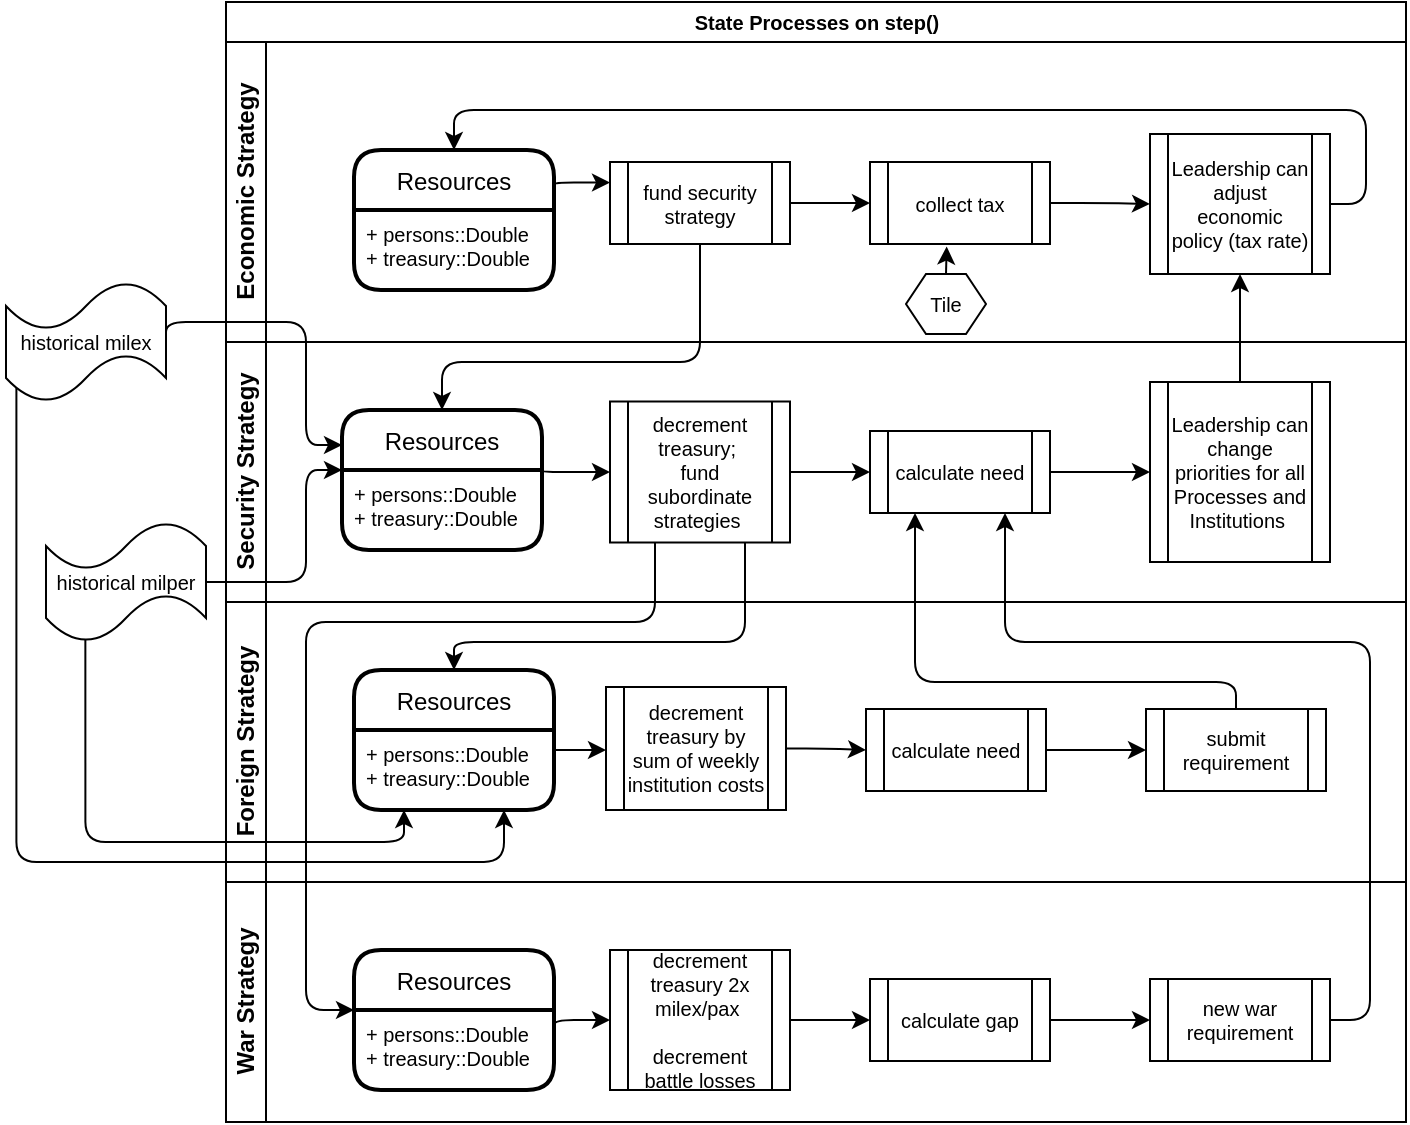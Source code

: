 <mxfile version="14.2.4" type="github">
  <diagram id="kgpKYQtTHZ0yAKxKKP6v" name="Page-1">
    <mxGraphModel dx="1382" dy="487" grid="1" gridSize="10" guides="1" tooltips="1" connect="1" arrows="1" fold="1" page="1" pageScale="1" pageWidth="850" pageHeight="1100" math="0" shadow="0">
      <root>
        <mxCell id="0" />
        <mxCell id="1" parent="0" />
        <mxCell id="M4vrQAM-CyEcKXVPgh3F-21" value="State Processes on step()" style="swimlane;html=1;childLayout=stackLayout;resizeParent=1;resizeParentMax=0;horizontal=1;startSize=20;horizontalStack=0;rounded=0;sketch=0;fontSize=10;" vertex="1" parent="1">
          <mxGeometry x="120" y="50" width="590" height="440" as="geometry" />
        </mxCell>
        <mxCell id="M4vrQAM-CyEcKXVPgh3F-22" value="Economic Strategy" style="swimlane;html=1;startSize=20;horizontal=0;" vertex="1" parent="M4vrQAM-CyEcKXVPgh3F-21">
          <mxGeometry y="20" width="590" height="150" as="geometry" />
        </mxCell>
        <mxCell id="M4vrQAM-CyEcKXVPgh3F-47" style="edgeStyle=orthogonalEdgeStyle;curved=0;rounded=1;sketch=0;orthogonalLoop=1;jettySize=auto;html=1;exitX=1;exitY=0.25;exitDx=0;exitDy=0;entryX=0;entryY=0.25;entryDx=0;entryDy=0;fontSize=10;" edge="1" parent="M4vrQAM-CyEcKXVPgh3F-22" source="M4vrQAM-CyEcKXVPgh3F-27" target="M4vrQAM-CyEcKXVPgh3F-39">
          <mxGeometry relative="1" as="geometry">
            <Array as="points">
              <mxPoint x="164" y="70" />
            </Array>
          </mxGeometry>
        </mxCell>
        <mxCell id="M4vrQAM-CyEcKXVPgh3F-27" value="Resources" style="swimlane;childLayout=stackLayout;horizontal=1;startSize=30;horizontalStack=0;rounded=1;fontSize=12;fontStyle=0;strokeWidth=2;resizeParent=0;resizeLast=1;shadow=0;dashed=0;align=center;sketch=0;" vertex="1" parent="M4vrQAM-CyEcKXVPgh3F-22">
          <mxGeometry x="64" y="54" width="100" height="70" as="geometry" />
        </mxCell>
        <mxCell id="M4vrQAM-CyEcKXVPgh3F-28" value="+ persons::Double&#xa;+ treasury::Double" style="align=left;strokeColor=none;fillColor=none;spacingLeft=4;fontSize=10;verticalAlign=top;resizable=0;rotatable=0;part=1;" vertex="1" parent="M4vrQAM-CyEcKXVPgh3F-27">
          <mxGeometry y="30" width="100" height="40" as="geometry" />
        </mxCell>
        <mxCell id="M4vrQAM-CyEcKXVPgh3F-39" value="fund security strategy" style="shape=process;whiteSpace=wrap;html=1;backgroundOutline=1;rounded=0;sketch=0;fontSize=10;" vertex="1" parent="M4vrQAM-CyEcKXVPgh3F-22">
          <mxGeometry x="192" y="60" width="90" height="41" as="geometry" />
        </mxCell>
        <mxCell id="M4vrQAM-CyEcKXVPgh3F-40" value="collect tax" style="shape=process;whiteSpace=wrap;html=1;backgroundOutline=1;rounded=0;sketch=0;fontSize=10;" vertex="1" parent="M4vrQAM-CyEcKXVPgh3F-22">
          <mxGeometry x="322" y="60" width="90" height="41" as="geometry" />
        </mxCell>
        <mxCell id="M4vrQAM-CyEcKXVPgh3F-41" value="" style="edgeStyle=orthogonalEdgeStyle;curved=0;rounded=1;sketch=0;orthogonalLoop=1;jettySize=auto;html=1;fontSize=10;" edge="1" parent="M4vrQAM-CyEcKXVPgh3F-22" source="M4vrQAM-CyEcKXVPgh3F-39" target="M4vrQAM-CyEcKXVPgh3F-40">
          <mxGeometry relative="1" as="geometry" />
        </mxCell>
        <mxCell id="M4vrQAM-CyEcKXVPgh3F-44" style="edgeStyle=orthogonalEdgeStyle;curved=0;rounded=1;sketch=0;orthogonalLoop=1;jettySize=auto;html=1;exitX=1;exitY=0.5;exitDx=0;exitDy=0;entryX=0.5;entryY=0;entryDx=0;entryDy=0;fontSize=10;" edge="1" parent="M4vrQAM-CyEcKXVPgh3F-22" source="M4vrQAM-CyEcKXVPgh3F-42" target="M4vrQAM-CyEcKXVPgh3F-27">
          <mxGeometry relative="1" as="geometry">
            <Array as="points">
              <mxPoint x="570" y="81" />
              <mxPoint x="570" y="34" />
              <mxPoint x="114" y="34" />
            </Array>
          </mxGeometry>
        </mxCell>
        <mxCell id="M4vrQAM-CyEcKXVPgh3F-42" value="Leadership can adjust economic policy (tax rate)" style="shape=process;whiteSpace=wrap;html=1;backgroundOutline=1;rounded=0;sketch=0;fontSize=10;" vertex="1" parent="M4vrQAM-CyEcKXVPgh3F-22">
          <mxGeometry x="462" y="46" width="90" height="70" as="geometry" />
        </mxCell>
        <mxCell id="M4vrQAM-CyEcKXVPgh3F-43" value="" style="edgeStyle=orthogonalEdgeStyle;curved=0;rounded=1;sketch=0;orthogonalLoop=1;jettySize=auto;html=1;fontSize=10;" edge="1" parent="M4vrQAM-CyEcKXVPgh3F-22" source="M4vrQAM-CyEcKXVPgh3F-40" target="M4vrQAM-CyEcKXVPgh3F-42">
          <mxGeometry relative="1" as="geometry" />
        </mxCell>
        <mxCell id="M4vrQAM-CyEcKXVPgh3F-81" style="edgeStyle=orthogonalEdgeStyle;curved=0;rounded=1;sketch=0;orthogonalLoop=1;jettySize=auto;html=1;exitX=0.5;exitY=0;exitDx=0;exitDy=0;entryX=0.426;entryY=1.031;entryDx=0;entryDy=0;entryPerimeter=0;fontSize=10;" edge="1" parent="M4vrQAM-CyEcKXVPgh3F-22" source="M4vrQAM-CyEcKXVPgh3F-79" target="M4vrQAM-CyEcKXVPgh3F-40">
          <mxGeometry relative="1" as="geometry" />
        </mxCell>
        <mxCell id="M4vrQAM-CyEcKXVPgh3F-79" value="Tile" style="shape=hexagon;perimeter=hexagonPerimeter2;whiteSpace=wrap;html=1;fixedSize=1;rounded=0;sketch=0;fontSize=10;size=10;" vertex="1" parent="M4vrQAM-CyEcKXVPgh3F-22">
          <mxGeometry x="340" y="116" width="40" height="30" as="geometry" />
        </mxCell>
        <mxCell id="M4vrQAM-CyEcKXVPgh3F-23" value="Security Strategy" style="swimlane;html=1;startSize=20;horizontal=0;" vertex="1" parent="M4vrQAM-CyEcKXVPgh3F-21">
          <mxGeometry y="170" width="590" height="130" as="geometry" />
        </mxCell>
        <mxCell id="M4vrQAM-CyEcKXVPgh3F-66" style="edgeStyle=orthogonalEdgeStyle;curved=0;rounded=1;sketch=0;orthogonalLoop=1;jettySize=auto;html=1;fontSize=10;exitX=1;exitY=0;exitDx=0;exitDy=0;entryX=0;entryY=0.5;entryDx=0;entryDy=0;" edge="1" parent="M4vrQAM-CyEcKXVPgh3F-23" source="M4vrQAM-CyEcKXVPgh3F-31" target="M4vrQAM-CyEcKXVPgh3F-48">
          <mxGeometry relative="1" as="geometry">
            <mxPoint x="180" y="69" as="sourcePoint" />
            <mxPoint x="180" y="75" as="targetPoint" />
            <Array as="points">
              <mxPoint x="158" y="65" />
            </Array>
          </mxGeometry>
        </mxCell>
        <mxCell id="M4vrQAM-CyEcKXVPgh3F-30" value="Resources" style="swimlane;childLayout=stackLayout;horizontal=1;startSize=30;horizontalStack=0;rounded=1;fontSize=12;fontStyle=0;strokeWidth=2;resizeParent=0;resizeLast=1;shadow=0;dashed=0;align=center;sketch=0;" vertex="1" parent="M4vrQAM-CyEcKXVPgh3F-23">
          <mxGeometry x="58" y="34" width="100" height="70" as="geometry" />
        </mxCell>
        <mxCell id="M4vrQAM-CyEcKXVPgh3F-31" value="+ persons::Double&#xa;+ treasury::Double" style="align=left;strokeColor=none;fillColor=none;spacingLeft=4;fontSize=10;verticalAlign=top;resizable=0;rotatable=0;part=1;" vertex="1" parent="M4vrQAM-CyEcKXVPgh3F-30">
          <mxGeometry y="30" width="100" height="40" as="geometry" />
        </mxCell>
        <mxCell id="M4vrQAM-CyEcKXVPgh3F-48" value="decrement treasury;&amp;nbsp;&lt;br&gt;fund subordinate strategies&amp;nbsp;" style="shape=process;whiteSpace=wrap;html=1;backgroundOutline=1;rounded=0;sketch=0;fontSize=10;" vertex="1" parent="M4vrQAM-CyEcKXVPgh3F-23">
          <mxGeometry x="192" y="29.75" width="90" height="70.5" as="geometry" />
        </mxCell>
        <mxCell id="M4vrQAM-CyEcKXVPgh3F-49" value="calculate need" style="shape=process;whiteSpace=wrap;html=1;backgroundOutline=1;rounded=0;sketch=0;fontSize=10;" vertex="1" parent="M4vrQAM-CyEcKXVPgh3F-23">
          <mxGeometry x="322" y="44.5" width="90" height="41" as="geometry" />
        </mxCell>
        <mxCell id="M4vrQAM-CyEcKXVPgh3F-50" value="" style="edgeStyle=orthogonalEdgeStyle;curved=0;rounded=1;sketch=0;orthogonalLoop=1;jettySize=auto;html=1;fontSize=10;" edge="1" parent="M4vrQAM-CyEcKXVPgh3F-23" source="M4vrQAM-CyEcKXVPgh3F-48" target="M4vrQAM-CyEcKXVPgh3F-49">
          <mxGeometry relative="1" as="geometry" />
        </mxCell>
        <mxCell id="M4vrQAM-CyEcKXVPgh3F-51" value="Leadership can change priorities for all Processes and Institutions&amp;nbsp;" style="shape=process;whiteSpace=wrap;html=1;backgroundOutline=1;rounded=0;sketch=0;fontSize=10;" vertex="1" parent="M4vrQAM-CyEcKXVPgh3F-23">
          <mxGeometry x="462" y="20" width="90" height="90" as="geometry" />
        </mxCell>
        <mxCell id="M4vrQAM-CyEcKXVPgh3F-52" value="" style="edgeStyle=orthogonalEdgeStyle;curved=0;rounded=1;sketch=0;orthogonalLoop=1;jettySize=auto;html=1;fontSize=10;" edge="1" parent="M4vrQAM-CyEcKXVPgh3F-23" source="M4vrQAM-CyEcKXVPgh3F-49" target="M4vrQAM-CyEcKXVPgh3F-51">
          <mxGeometry relative="1" as="geometry" />
        </mxCell>
        <mxCell id="M4vrQAM-CyEcKXVPgh3F-24" value="Foreign Strategy" style="swimlane;html=1;startSize=20;horizontal=0;" vertex="1" parent="M4vrQAM-CyEcKXVPgh3F-21">
          <mxGeometry y="300" width="590" height="140" as="geometry" />
        </mxCell>
        <mxCell id="M4vrQAM-CyEcKXVPgh3F-33" value="Resources" style="swimlane;childLayout=stackLayout;horizontal=1;startSize=30;horizontalStack=0;rounded=1;fontSize=12;fontStyle=0;strokeWidth=2;resizeParent=0;resizeLast=1;shadow=0;dashed=0;align=center;sketch=0;" vertex="1" parent="M4vrQAM-CyEcKXVPgh3F-24">
          <mxGeometry x="64" y="34" width="100" height="70" as="geometry" />
        </mxCell>
        <mxCell id="M4vrQAM-CyEcKXVPgh3F-34" value="+ persons::Double&#xa;+ treasury::Double" style="align=left;strokeColor=none;fillColor=none;spacingLeft=4;fontSize=10;verticalAlign=top;resizable=0;rotatable=0;part=1;" vertex="1" parent="M4vrQAM-CyEcKXVPgh3F-33">
          <mxGeometry y="30" width="100" height="40" as="geometry" />
        </mxCell>
        <mxCell id="M4vrQAM-CyEcKXVPgh3F-36" value="War Strategy" style="swimlane;html=1;startSize=20;horizontal=0;" vertex="1" parent="M4vrQAM-CyEcKXVPgh3F-24">
          <mxGeometry y="140" width="590" height="120" as="geometry" />
        </mxCell>
        <mxCell id="M4vrQAM-CyEcKXVPgh3F-37" value="Resources" style="swimlane;childLayout=stackLayout;horizontal=1;startSize=30;horizontalStack=0;rounded=1;fontSize=12;fontStyle=0;strokeWidth=2;resizeParent=0;resizeLast=1;shadow=0;dashed=0;align=center;sketch=0;" vertex="1" parent="M4vrQAM-CyEcKXVPgh3F-36">
          <mxGeometry x="64" y="34" width="100" height="70" as="geometry" />
        </mxCell>
        <mxCell id="M4vrQAM-CyEcKXVPgh3F-38" value="+ persons::Double&#xa;+ treasury::Double" style="align=left;strokeColor=none;fillColor=none;spacingLeft=4;fontSize=10;verticalAlign=top;resizable=0;rotatable=0;part=1;" vertex="1" parent="M4vrQAM-CyEcKXVPgh3F-37">
          <mxGeometry y="30" width="100" height="40" as="geometry" />
        </mxCell>
        <mxCell id="M4vrQAM-CyEcKXVPgh3F-58" value="decrement treasury 2x milex/pax&amp;nbsp;&lt;br&gt;&lt;br&gt;decrement battle losses" style="shape=process;whiteSpace=wrap;html=1;backgroundOutline=1;rounded=0;sketch=0;fontSize=10;" vertex="1" parent="M4vrQAM-CyEcKXVPgh3F-36">
          <mxGeometry x="192" y="34" width="90" height="70" as="geometry" />
        </mxCell>
        <mxCell id="M4vrQAM-CyEcKXVPgh3F-59" value="calculate gap" style="shape=process;whiteSpace=wrap;html=1;backgroundOutline=1;rounded=0;sketch=0;fontSize=10;" vertex="1" parent="M4vrQAM-CyEcKXVPgh3F-36">
          <mxGeometry x="322" y="48.5" width="90" height="41" as="geometry" />
        </mxCell>
        <mxCell id="M4vrQAM-CyEcKXVPgh3F-60" value="" style="edgeStyle=orthogonalEdgeStyle;curved=0;rounded=1;sketch=0;orthogonalLoop=1;jettySize=auto;html=1;fontSize=10;" edge="1" parent="M4vrQAM-CyEcKXVPgh3F-36" source="M4vrQAM-CyEcKXVPgh3F-58" target="M4vrQAM-CyEcKXVPgh3F-59">
          <mxGeometry relative="1" as="geometry" />
        </mxCell>
        <mxCell id="M4vrQAM-CyEcKXVPgh3F-61" value="new war requirement" style="shape=process;whiteSpace=wrap;html=1;backgroundOutline=1;rounded=0;sketch=0;fontSize=10;" vertex="1" parent="M4vrQAM-CyEcKXVPgh3F-36">
          <mxGeometry x="462" y="48.5" width="90" height="41" as="geometry" />
        </mxCell>
        <mxCell id="M4vrQAM-CyEcKXVPgh3F-62" value="" style="edgeStyle=orthogonalEdgeStyle;curved=0;rounded=1;sketch=0;orthogonalLoop=1;jettySize=auto;html=1;fontSize=10;" edge="1" parent="M4vrQAM-CyEcKXVPgh3F-36" source="M4vrQAM-CyEcKXVPgh3F-59" target="M4vrQAM-CyEcKXVPgh3F-61">
          <mxGeometry relative="1" as="geometry" />
        </mxCell>
        <mxCell id="M4vrQAM-CyEcKXVPgh3F-70" style="edgeStyle=orthogonalEdgeStyle;curved=0;rounded=1;sketch=0;orthogonalLoop=1;jettySize=auto;html=1;exitX=1;exitY=0.25;exitDx=0;exitDy=0;entryX=0;entryY=0.5;entryDx=0;entryDy=0;fontSize=10;" edge="1" parent="M4vrQAM-CyEcKXVPgh3F-36" source="M4vrQAM-CyEcKXVPgh3F-38" target="M4vrQAM-CyEcKXVPgh3F-58">
          <mxGeometry relative="1" as="geometry">
            <Array as="points">
              <mxPoint x="164" y="69" />
            </Array>
          </mxGeometry>
        </mxCell>
        <mxCell id="M4vrQAM-CyEcKXVPgh3F-53" value="decrement treasury by sum of weekly institution costs" style="shape=process;whiteSpace=wrap;html=1;backgroundOutline=1;rounded=0;sketch=0;fontSize=10;" vertex="1" parent="M4vrQAM-CyEcKXVPgh3F-24">
          <mxGeometry x="190" y="42.5" width="90" height="61.5" as="geometry" />
        </mxCell>
        <mxCell id="M4vrQAM-CyEcKXVPgh3F-54" value="calculate need" style="shape=process;whiteSpace=wrap;html=1;backgroundOutline=1;rounded=0;sketch=0;fontSize=10;" vertex="1" parent="M4vrQAM-CyEcKXVPgh3F-24">
          <mxGeometry x="320" y="53.5" width="90" height="41" as="geometry" />
        </mxCell>
        <mxCell id="M4vrQAM-CyEcKXVPgh3F-55" value="" style="edgeStyle=orthogonalEdgeStyle;curved=0;rounded=1;sketch=0;orthogonalLoop=1;jettySize=auto;html=1;fontSize=10;" edge="1" parent="M4vrQAM-CyEcKXVPgh3F-24" source="M4vrQAM-CyEcKXVPgh3F-53" target="M4vrQAM-CyEcKXVPgh3F-54">
          <mxGeometry relative="1" as="geometry" />
        </mxCell>
        <mxCell id="M4vrQAM-CyEcKXVPgh3F-56" value="submit requirement" style="shape=process;whiteSpace=wrap;html=1;backgroundOutline=1;rounded=0;sketch=0;fontSize=10;" vertex="1" parent="M4vrQAM-CyEcKXVPgh3F-24">
          <mxGeometry x="460" y="53.5" width="90" height="41" as="geometry" />
        </mxCell>
        <mxCell id="M4vrQAM-CyEcKXVPgh3F-57" value="" style="edgeStyle=orthogonalEdgeStyle;curved=0;rounded=1;sketch=0;orthogonalLoop=1;jettySize=auto;html=1;fontSize=10;" edge="1" parent="M4vrQAM-CyEcKXVPgh3F-24" source="M4vrQAM-CyEcKXVPgh3F-54" target="M4vrQAM-CyEcKXVPgh3F-56">
          <mxGeometry relative="1" as="geometry" />
        </mxCell>
        <mxCell id="M4vrQAM-CyEcKXVPgh3F-69" style="edgeStyle=orthogonalEdgeStyle;curved=0;rounded=1;sketch=0;orthogonalLoop=1;jettySize=auto;html=1;exitX=1;exitY=0.25;exitDx=0;exitDy=0;entryX=0;entryY=0.5;entryDx=0;entryDy=0;fontSize=10;" edge="1" parent="M4vrQAM-CyEcKXVPgh3F-24" source="M4vrQAM-CyEcKXVPgh3F-34" target="M4vrQAM-CyEcKXVPgh3F-53">
          <mxGeometry relative="1" as="geometry" />
        </mxCell>
        <mxCell id="M4vrQAM-CyEcKXVPgh3F-63" style="edgeStyle=orthogonalEdgeStyle;curved=0;rounded=1;sketch=0;orthogonalLoop=1;jettySize=auto;html=1;exitX=0.5;exitY=0;exitDx=0;exitDy=0;fontSize=10;entryX=0.25;entryY=1;entryDx=0;entryDy=0;" edge="1" parent="M4vrQAM-CyEcKXVPgh3F-21" source="M4vrQAM-CyEcKXVPgh3F-56" target="M4vrQAM-CyEcKXVPgh3F-49">
          <mxGeometry relative="1" as="geometry">
            <mxPoint x="345" y="260" as="targetPoint" />
            <Array as="points">
              <mxPoint x="505" y="340" />
              <mxPoint x="345" y="340" />
            </Array>
          </mxGeometry>
        </mxCell>
        <mxCell id="M4vrQAM-CyEcKXVPgh3F-64" style="edgeStyle=orthogonalEdgeStyle;curved=0;rounded=1;sketch=0;orthogonalLoop=1;jettySize=auto;html=1;exitX=1;exitY=0.5;exitDx=0;exitDy=0;entryX=0.75;entryY=1;entryDx=0;entryDy=0;fontSize=10;" edge="1" parent="M4vrQAM-CyEcKXVPgh3F-21" source="M4vrQAM-CyEcKXVPgh3F-61" target="M4vrQAM-CyEcKXVPgh3F-49">
          <mxGeometry relative="1" as="geometry">
            <Array as="points">
              <mxPoint x="572" y="509" />
              <mxPoint x="572" y="320" />
              <mxPoint x="390" y="320" />
            </Array>
          </mxGeometry>
        </mxCell>
        <mxCell id="M4vrQAM-CyEcKXVPgh3F-65" style="edgeStyle=orthogonalEdgeStyle;curved=0;rounded=1;sketch=0;orthogonalLoop=1;jettySize=auto;html=1;exitX=0.5;exitY=1;exitDx=0;exitDy=0;fontSize=10;" edge="1" parent="M4vrQAM-CyEcKXVPgh3F-21" source="M4vrQAM-CyEcKXVPgh3F-39" target="M4vrQAM-CyEcKXVPgh3F-30">
          <mxGeometry relative="1" as="geometry">
            <Array as="points">
              <mxPoint x="237" y="180" />
              <mxPoint x="108" y="180" />
            </Array>
          </mxGeometry>
        </mxCell>
        <mxCell id="M4vrQAM-CyEcKXVPgh3F-67" style="edgeStyle=orthogonalEdgeStyle;curved=0;rounded=1;sketch=0;orthogonalLoop=1;jettySize=auto;html=1;exitX=0.75;exitY=1;exitDx=0;exitDy=0;entryX=0.5;entryY=0;entryDx=0;entryDy=0;fontSize=10;" edge="1" parent="M4vrQAM-CyEcKXVPgh3F-21" source="M4vrQAM-CyEcKXVPgh3F-48" target="M4vrQAM-CyEcKXVPgh3F-33">
          <mxGeometry relative="1" as="geometry">
            <Array as="points">
              <mxPoint x="260" y="320" />
              <mxPoint x="114" y="320" />
            </Array>
          </mxGeometry>
        </mxCell>
        <mxCell id="M4vrQAM-CyEcKXVPgh3F-68" style="edgeStyle=orthogonalEdgeStyle;curved=0;rounded=1;sketch=0;orthogonalLoop=1;jettySize=auto;html=1;exitX=0.25;exitY=1;exitDx=0;exitDy=0;entryX=0;entryY=0;entryDx=0;entryDy=0;fontSize=10;" edge="1" parent="M4vrQAM-CyEcKXVPgh3F-21" source="M4vrQAM-CyEcKXVPgh3F-48" target="M4vrQAM-CyEcKXVPgh3F-38">
          <mxGeometry relative="1" as="geometry">
            <Array as="points">
              <mxPoint x="215" y="310" />
              <mxPoint x="40" y="310" />
              <mxPoint x="40" y="504" />
            </Array>
          </mxGeometry>
        </mxCell>
        <mxCell id="M4vrQAM-CyEcKXVPgh3F-71" style="edgeStyle=orthogonalEdgeStyle;curved=0;rounded=1;sketch=0;orthogonalLoop=1;jettySize=auto;html=1;exitX=0.5;exitY=0;exitDx=0;exitDy=0;entryX=0.5;entryY=1;entryDx=0;entryDy=0;fontSize=10;" edge="1" parent="M4vrQAM-CyEcKXVPgh3F-21" source="M4vrQAM-CyEcKXVPgh3F-51" target="M4vrQAM-CyEcKXVPgh3F-42">
          <mxGeometry relative="1" as="geometry" />
        </mxCell>
        <mxCell id="M4vrQAM-CyEcKXVPgh3F-74" style="edgeStyle=orthogonalEdgeStyle;curved=0;rounded=1;sketch=0;orthogonalLoop=1;jettySize=auto;html=1;exitX=1;exitY=0.5;exitDx=0;exitDy=0;exitPerimeter=0;entryX=0;entryY=0.25;entryDx=0;entryDy=0;fontSize=10;" edge="1" parent="1" source="M4vrQAM-CyEcKXVPgh3F-72" target="M4vrQAM-CyEcKXVPgh3F-30">
          <mxGeometry relative="1" as="geometry">
            <Array as="points">
              <mxPoint x="90" y="210" />
              <mxPoint x="160" y="210" />
              <mxPoint x="160" y="272" />
            </Array>
          </mxGeometry>
        </mxCell>
        <mxCell id="M4vrQAM-CyEcKXVPgh3F-76" style="edgeStyle=orthogonalEdgeStyle;curved=0;rounded=1;sketch=0;orthogonalLoop=1;jettySize=auto;html=1;exitX=0.065;exitY=0.884;exitDx=0;exitDy=0;exitPerimeter=0;fontSize=10;entryX=0.75;entryY=1;entryDx=0;entryDy=0;" edge="1" parent="1" source="M4vrQAM-CyEcKXVPgh3F-72" target="M4vrQAM-CyEcKXVPgh3F-34">
          <mxGeometry relative="1" as="geometry">
            <mxPoint x="244" y="456" as="targetPoint" />
            <Array as="points">
              <mxPoint x="15" y="480" />
              <mxPoint x="259" y="480" />
            </Array>
          </mxGeometry>
        </mxCell>
        <mxCell id="M4vrQAM-CyEcKXVPgh3F-72" value="historical milex" style="shape=tape;whiteSpace=wrap;html=1;rounded=0;sketch=0;fontSize=10;" vertex="1" parent="1">
          <mxGeometry x="10" y="190" width="80" height="60" as="geometry" />
        </mxCell>
        <mxCell id="M4vrQAM-CyEcKXVPgh3F-75" style="edgeStyle=orthogonalEdgeStyle;curved=0;rounded=1;sketch=0;orthogonalLoop=1;jettySize=auto;html=1;exitX=1;exitY=0.5;exitDx=0;exitDy=0;exitPerimeter=0;entryX=0;entryY=0;entryDx=0;entryDy=0;fontSize=10;" edge="1" parent="1" source="M4vrQAM-CyEcKXVPgh3F-73" target="M4vrQAM-CyEcKXVPgh3F-31">
          <mxGeometry relative="1" as="geometry">
            <Array as="points">
              <mxPoint x="160" y="340" />
              <mxPoint x="160" y="284" />
            </Array>
          </mxGeometry>
        </mxCell>
        <mxCell id="M4vrQAM-CyEcKXVPgh3F-77" style="edgeStyle=orthogonalEdgeStyle;curved=0;rounded=1;sketch=0;orthogonalLoop=1;jettySize=auto;html=1;exitX=0.246;exitY=0.967;exitDx=0;exitDy=0;exitPerimeter=0;entryX=0.25;entryY=1;entryDx=0;entryDy=0;fontSize=10;" edge="1" parent="1" source="M4vrQAM-CyEcKXVPgh3F-73" target="M4vrQAM-CyEcKXVPgh3F-34">
          <mxGeometry relative="1" as="geometry">
            <Array as="points">
              <mxPoint x="50" y="470" />
              <mxPoint x="209" y="470" />
            </Array>
          </mxGeometry>
        </mxCell>
        <mxCell id="M4vrQAM-CyEcKXVPgh3F-73" value="historical milper" style="shape=tape;whiteSpace=wrap;html=1;rounded=0;sketch=0;fontSize=10;" vertex="1" parent="1">
          <mxGeometry x="30" y="310" width="80" height="60" as="geometry" />
        </mxCell>
      </root>
    </mxGraphModel>
  </diagram>
</mxfile>

